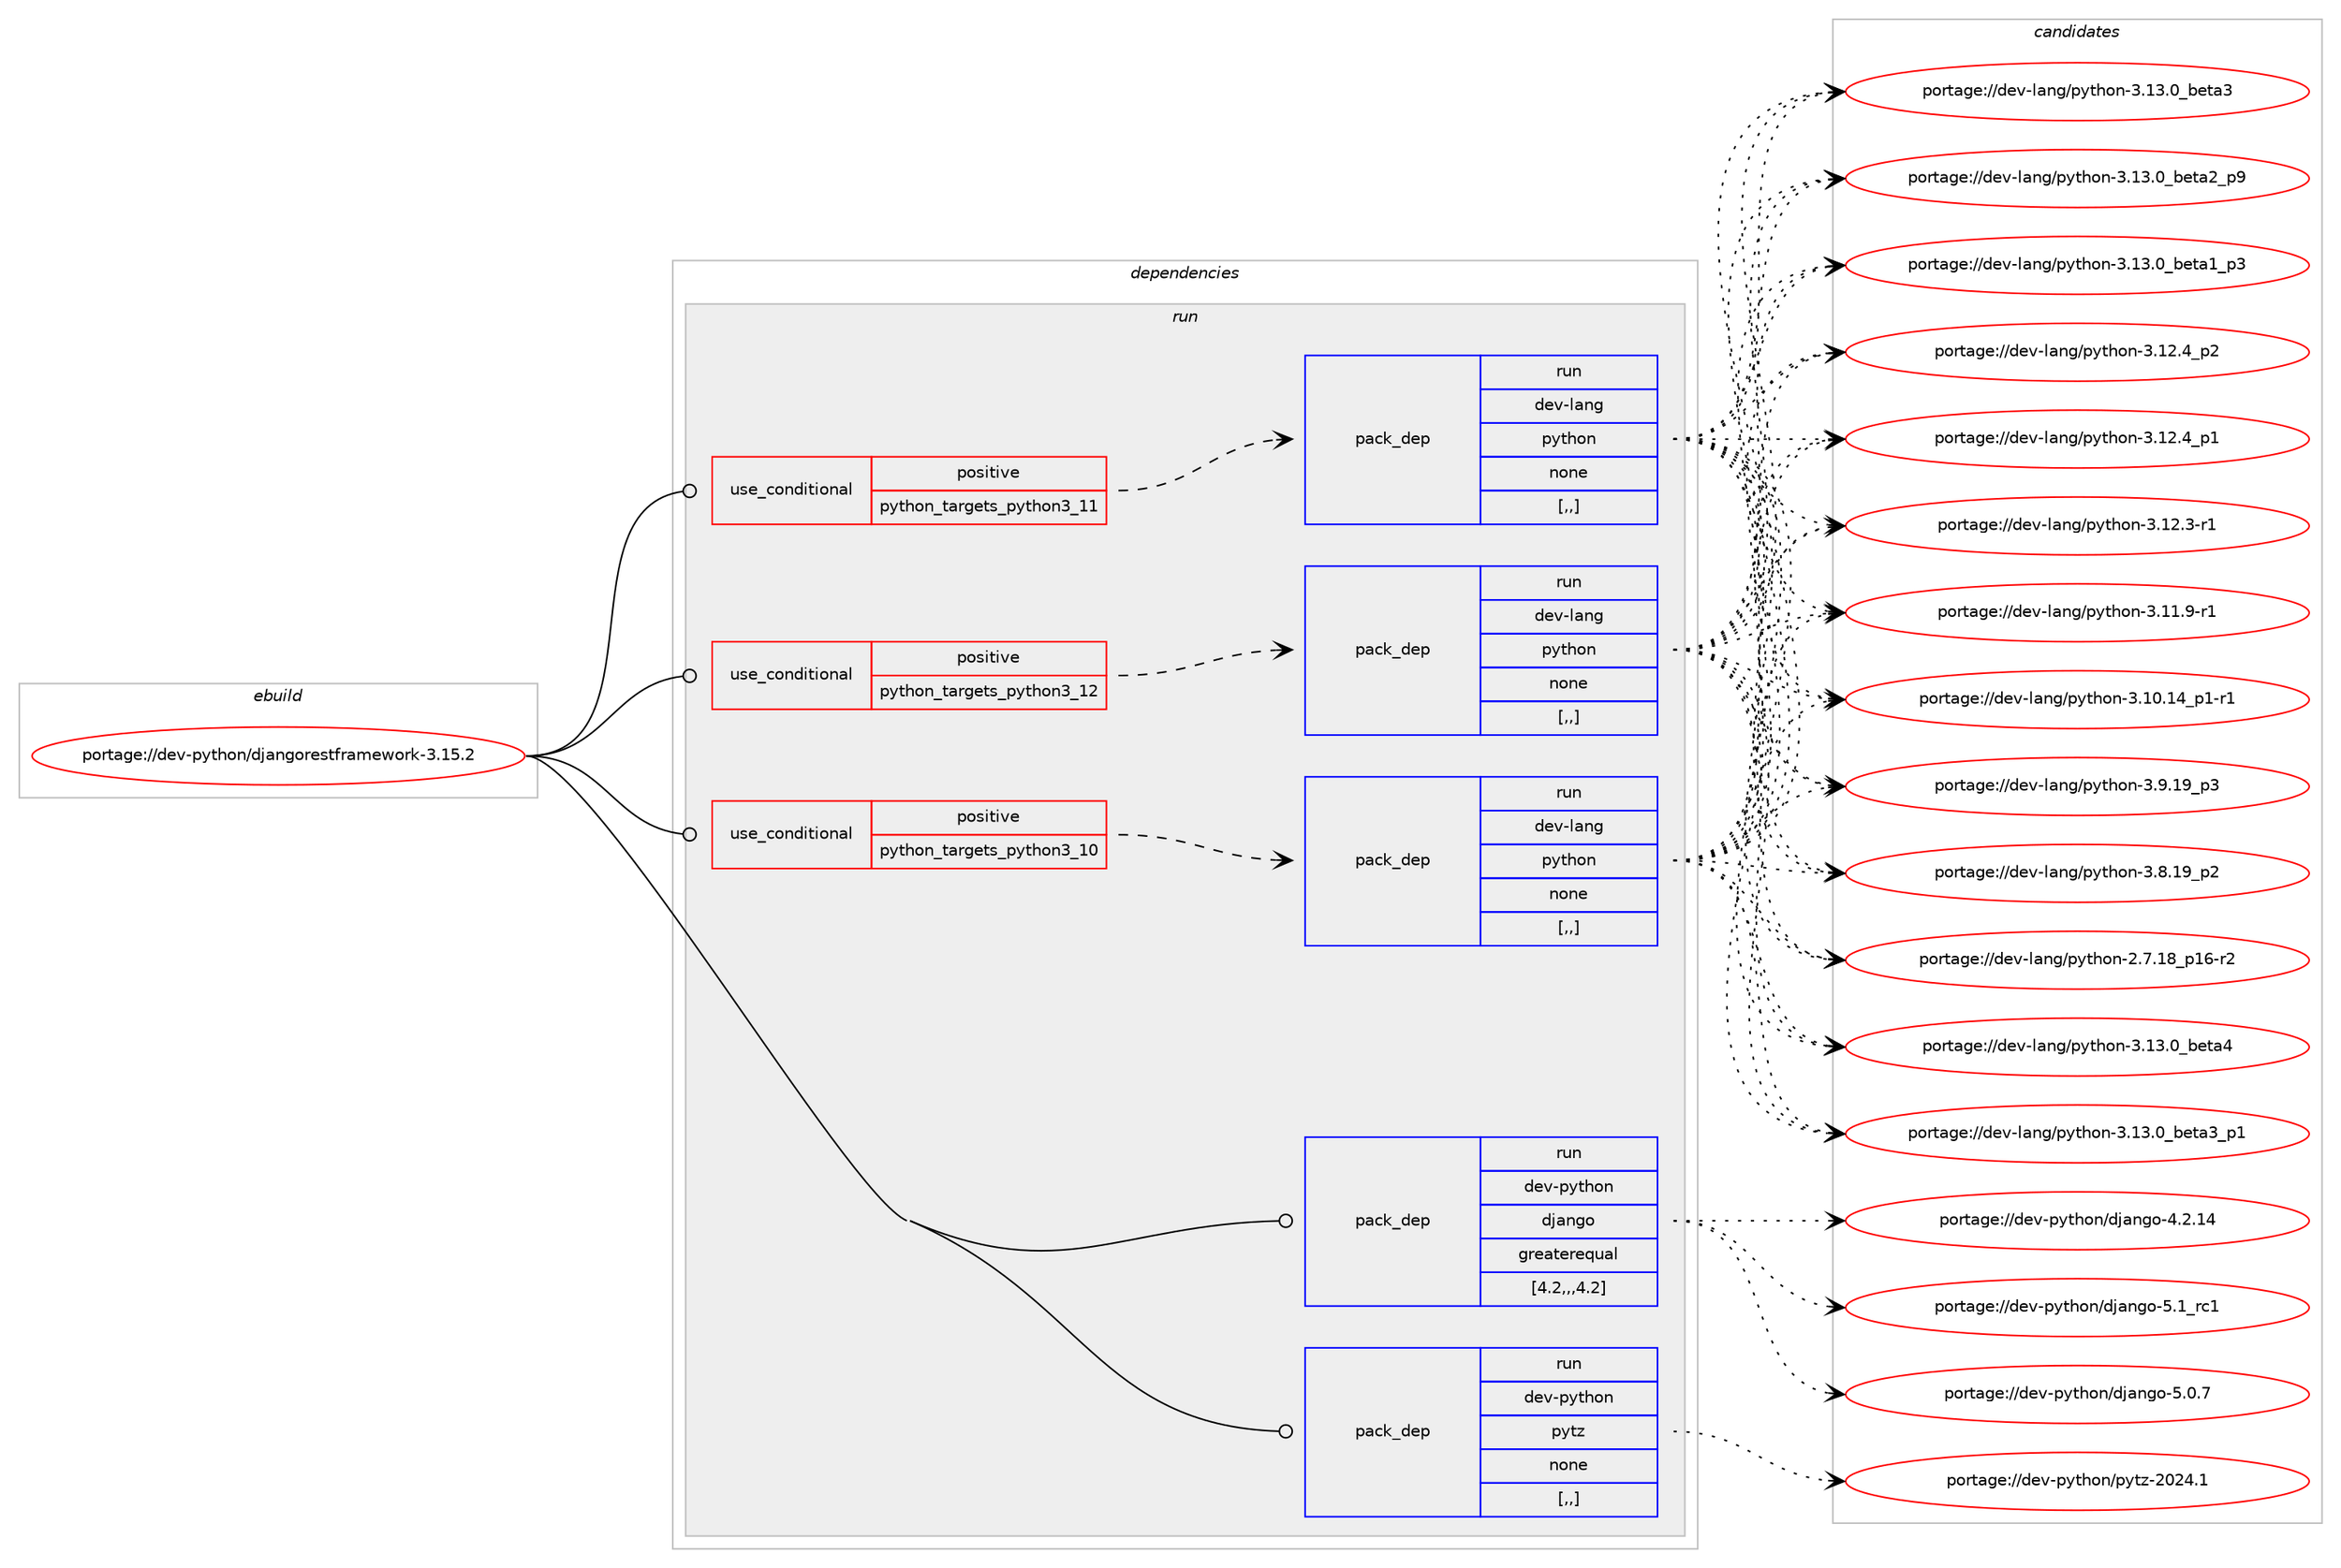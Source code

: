 digraph prolog {

# *************
# Graph options
# *************

newrank=true;
concentrate=true;
compound=true;
graph [rankdir=LR,fontname=Helvetica,fontsize=10,ranksep=1.5];#, ranksep=2.5, nodesep=0.2];
edge  [arrowhead=vee];
node  [fontname=Helvetica,fontsize=10];

# **********
# The ebuild
# **********

subgraph cluster_leftcol {
color=gray;
label=<<i>ebuild</i>>;
id [label="portage://dev-python/djangorestframework-3.15.2", color=red, width=4, href="../dev-python/djangorestframework-3.15.2.svg"];
}

# ****************
# The dependencies
# ****************

subgraph cluster_midcol {
color=gray;
label=<<i>dependencies</i>>;
subgraph cluster_compile {
fillcolor="#eeeeee";
style=filled;
label=<<i>compile</i>>;
}
subgraph cluster_compileandrun {
fillcolor="#eeeeee";
style=filled;
label=<<i>compile and run</i>>;
}
subgraph cluster_run {
fillcolor="#eeeeee";
style=filled;
label=<<i>run</i>>;
subgraph cond32502 {
dependency145736 [label=<<TABLE BORDER="0" CELLBORDER="1" CELLSPACING="0" CELLPADDING="4"><TR><TD ROWSPAN="3" CELLPADDING="10">use_conditional</TD></TR><TR><TD>positive</TD></TR><TR><TD>python_targets_python3_10</TD></TR></TABLE>>, shape=none, color=red];
subgraph pack111987 {
dependency145737 [label=<<TABLE BORDER="0" CELLBORDER="1" CELLSPACING="0" CELLPADDING="4" WIDTH="220"><TR><TD ROWSPAN="6" CELLPADDING="30">pack_dep</TD></TR><TR><TD WIDTH="110">run</TD></TR><TR><TD>dev-lang</TD></TR><TR><TD>python</TD></TR><TR><TD>none</TD></TR><TR><TD>[,,]</TD></TR></TABLE>>, shape=none, color=blue];
}
dependency145736:e -> dependency145737:w [weight=20,style="dashed",arrowhead="vee"];
}
id:e -> dependency145736:w [weight=20,style="solid",arrowhead="odot"];
subgraph cond32503 {
dependency145738 [label=<<TABLE BORDER="0" CELLBORDER="1" CELLSPACING="0" CELLPADDING="4"><TR><TD ROWSPAN="3" CELLPADDING="10">use_conditional</TD></TR><TR><TD>positive</TD></TR><TR><TD>python_targets_python3_11</TD></TR></TABLE>>, shape=none, color=red];
subgraph pack111988 {
dependency145739 [label=<<TABLE BORDER="0" CELLBORDER="1" CELLSPACING="0" CELLPADDING="4" WIDTH="220"><TR><TD ROWSPAN="6" CELLPADDING="30">pack_dep</TD></TR><TR><TD WIDTH="110">run</TD></TR><TR><TD>dev-lang</TD></TR><TR><TD>python</TD></TR><TR><TD>none</TD></TR><TR><TD>[,,]</TD></TR></TABLE>>, shape=none, color=blue];
}
dependency145738:e -> dependency145739:w [weight=20,style="dashed",arrowhead="vee"];
}
id:e -> dependency145738:w [weight=20,style="solid",arrowhead="odot"];
subgraph cond32504 {
dependency145740 [label=<<TABLE BORDER="0" CELLBORDER="1" CELLSPACING="0" CELLPADDING="4"><TR><TD ROWSPAN="3" CELLPADDING="10">use_conditional</TD></TR><TR><TD>positive</TD></TR><TR><TD>python_targets_python3_12</TD></TR></TABLE>>, shape=none, color=red];
subgraph pack111989 {
dependency145741 [label=<<TABLE BORDER="0" CELLBORDER="1" CELLSPACING="0" CELLPADDING="4" WIDTH="220"><TR><TD ROWSPAN="6" CELLPADDING="30">pack_dep</TD></TR><TR><TD WIDTH="110">run</TD></TR><TR><TD>dev-lang</TD></TR><TR><TD>python</TD></TR><TR><TD>none</TD></TR><TR><TD>[,,]</TD></TR></TABLE>>, shape=none, color=blue];
}
dependency145740:e -> dependency145741:w [weight=20,style="dashed",arrowhead="vee"];
}
id:e -> dependency145740:w [weight=20,style="solid",arrowhead="odot"];
subgraph pack111990 {
dependency145742 [label=<<TABLE BORDER="0" CELLBORDER="1" CELLSPACING="0" CELLPADDING="4" WIDTH="220"><TR><TD ROWSPAN="6" CELLPADDING="30">pack_dep</TD></TR><TR><TD WIDTH="110">run</TD></TR><TR><TD>dev-python</TD></TR><TR><TD>django</TD></TR><TR><TD>greaterequal</TD></TR><TR><TD>[4.2,,,4.2]</TD></TR></TABLE>>, shape=none, color=blue];
}
id:e -> dependency145742:w [weight=20,style="solid",arrowhead="odot"];
subgraph pack111991 {
dependency145743 [label=<<TABLE BORDER="0" CELLBORDER="1" CELLSPACING="0" CELLPADDING="4" WIDTH="220"><TR><TD ROWSPAN="6" CELLPADDING="30">pack_dep</TD></TR><TR><TD WIDTH="110">run</TD></TR><TR><TD>dev-python</TD></TR><TR><TD>pytz</TD></TR><TR><TD>none</TD></TR><TR><TD>[,,]</TD></TR></TABLE>>, shape=none, color=blue];
}
id:e -> dependency145743:w [weight=20,style="solid",arrowhead="odot"];
}
}

# **************
# The candidates
# **************

subgraph cluster_choices {
rank=same;
color=gray;
label=<<i>candidates</i>>;

subgraph choice111987 {
color=black;
nodesep=1;
choice1001011184510897110103471121211161041111104551464951464895981011169752 [label="portage://dev-lang/python-3.13.0_beta4", color=red, width=4,href="../dev-lang/python-3.13.0_beta4.svg"];
choice10010111845108971101034711212111610411111045514649514648959810111697519511249 [label="portage://dev-lang/python-3.13.0_beta3_p1", color=red, width=4,href="../dev-lang/python-3.13.0_beta3_p1.svg"];
choice1001011184510897110103471121211161041111104551464951464895981011169751 [label="portage://dev-lang/python-3.13.0_beta3", color=red, width=4,href="../dev-lang/python-3.13.0_beta3.svg"];
choice10010111845108971101034711212111610411111045514649514648959810111697509511257 [label="portage://dev-lang/python-3.13.0_beta2_p9", color=red, width=4,href="../dev-lang/python-3.13.0_beta2_p9.svg"];
choice10010111845108971101034711212111610411111045514649514648959810111697499511251 [label="portage://dev-lang/python-3.13.0_beta1_p3", color=red, width=4,href="../dev-lang/python-3.13.0_beta1_p3.svg"];
choice100101118451089711010347112121116104111110455146495046529511250 [label="portage://dev-lang/python-3.12.4_p2", color=red, width=4,href="../dev-lang/python-3.12.4_p2.svg"];
choice100101118451089711010347112121116104111110455146495046529511249 [label="portage://dev-lang/python-3.12.4_p1", color=red, width=4,href="../dev-lang/python-3.12.4_p1.svg"];
choice100101118451089711010347112121116104111110455146495046514511449 [label="portage://dev-lang/python-3.12.3-r1", color=red, width=4,href="../dev-lang/python-3.12.3-r1.svg"];
choice100101118451089711010347112121116104111110455146494946574511449 [label="portage://dev-lang/python-3.11.9-r1", color=red, width=4,href="../dev-lang/python-3.11.9-r1.svg"];
choice100101118451089711010347112121116104111110455146494846495295112494511449 [label="portage://dev-lang/python-3.10.14_p1-r1", color=red, width=4,href="../dev-lang/python-3.10.14_p1-r1.svg"];
choice100101118451089711010347112121116104111110455146574649579511251 [label="portage://dev-lang/python-3.9.19_p3", color=red, width=4,href="../dev-lang/python-3.9.19_p3.svg"];
choice100101118451089711010347112121116104111110455146564649579511250 [label="portage://dev-lang/python-3.8.19_p2", color=red, width=4,href="../dev-lang/python-3.8.19_p2.svg"];
choice100101118451089711010347112121116104111110455046554649569511249544511450 [label="portage://dev-lang/python-2.7.18_p16-r2", color=red, width=4,href="../dev-lang/python-2.7.18_p16-r2.svg"];
dependency145737:e -> choice1001011184510897110103471121211161041111104551464951464895981011169752:w [style=dotted,weight="100"];
dependency145737:e -> choice10010111845108971101034711212111610411111045514649514648959810111697519511249:w [style=dotted,weight="100"];
dependency145737:e -> choice1001011184510897110103471121211161041111104551464951464895981011169751:w [style=dotted,weight="100"];
dependency145737:e -> choice10010111845108971101034711212111610411111045514649514648959810111697509511257:w [style=dotted,weight="100"];
dependency145737:e -> choice10010111845108971101034711212111610411111045514649514648959810111697499511251:w [style=dotted,weight="100"];
dependency145737:e -> choice100101118451089711010347112121116104111110455146495046529511250:w [style=dotted,weight="100"];
dependency145737:e -> choice100101118451089711010347112121116104111110455146495046529511249:w [style=dotted,weight="100"];
dependency145737:e -> choice100101118451089711010347112121116104111110455146495046514511449:w [style=dotted,weight="100"];
dependency145737:e -> choice100101118451089711010347112121116104111110455146494946574511449:w [style=dotted,weight="100"];
dependency145737:e -> choice100101118451089711010347112121116104111110455146494846495295112494511449:w [style=dotted,weight="100"];
dependency145737:e -> choice100101118451089711010347112121116104111110455146574649579511251:w [style=dotted,weight="100"];
dependency145737:e -> choice100101118451089711010347112121116104111110455146564649579511250:w [style=dotted,weight="100"];
dependency145737:e -> choice100101118451089711010347112121116104111110455046554649569511249544511450:w [style=dotted,weight="100"];
}
subgraph choice111988 {
color=black;
nodesep=1;
choice1001011184510897110103471121211161041111104551464951464895981011169752 [label="portage://dev-lang/python-3.13.0_beta4", color=red, width=4,href="../dev-lang/python-3.13.0_beta4.svg"];
choice10010111845108971101034711212111610411111045514649514648959810111697519511249 [label="portage://dev-lang/python-3.13.0_beta3_p1", color=red, width=4,href="../dev-lang/python-3.13.0_beta3_p1.svg"];
choice1001011184510897110103471121211161041111104551464951464895981011169751 [label="portage://dev-lang/python-3.13.0_beta3", color=red, width=4,href="../dev-lang/python-3.13.0_beta3.svg"];
choice10010111845108971101034711212111610411111045514649514648959810111697509511257 [label="portage://dev-lang/python-3.13.0_beta2_p9", color=red, width=4,href="../dev-lang/python-3.13.0_beta2_p9.svg"];
choice10010111845108971101034711212111610411111045514649514648959810111697499511251 [label="portage://dev-lang/python-3.13.0_beta1_p3", color=red, width=4,href="../dev-lang/python-3.13.0_beta1_p3.svg"];
choice100101118451089711010347112121116104111110455146495046529511250 [label="portage://dev-lang/python-3.12.4_p2", color=red, width=4,href="../dev-lang/python-3.12.4_p2.svg"];
choice100101118451089711010347112121116104111110455146495046529511249 [label="portage://dev-lang/python-3.12.4_p1", color=red, width=4,href="../dev-lang/python-3.12.4_p1.svg"];
choice100101118451089711010347112121116104111110455146495046514511449 [label="portage://dev-lang/python-3.12.3-r1", color=red, width=4,href="../dev-lang/python-3.12.3-r1.svg"];
choice100101118451089711010347112121116104111110455146494946574511449 [label="portage://dev-lang/python-3.11.9-r1", color=red, width=4,href="../dev-lang/python-3.11.9-r1.svg"];
choice100101118451089711010347112121116104111110455146494846495295112494511449 [label="portage://dev-lang/python-3.10.14_p1-r1", color=red, width=4,href="../dev-lang/python-3.10.14_p1-r1.svg"];
choice100101118451089711010347112121116104111110455146574649579511251 [label="portage://dev-lang/python-3.9.19_p3", color=red, width=4,href="../dev-lang/python-3.9.19_p3.svg"];
choice100101118451089711010347112121116104111110455146564649579511250 [label="portage://dev-lang/python-3.8.19_p2", color=red, width=4,href="../dev-lang/python-3.8.19_p2.svg"];
choice100101118451089711010347112121116104111110455046554649569511249544511450 [label="portage://dev-lang/python-2.7.18_p16-r2", color=red, width=4,href="../dev-lang/python-2.7.18_p16-r2.svg"];
dependency145739:e -> choice1001011184510897110103471121211161041111104551464951464895981011169752:w [style=dotted,weight="100"];
dependency145739:e -> choice10010111845108971101034711212111610411111045514649514648959810111697519511249:w [style=dotted,weight="100"];
dependency145739:e -> choice1001011184510897110103471121211161041111104551464951464895981011169751:w [style=dotted,weight="100"];
dependency145739:e -> choice10010111845108971101034711212111610411111045514649514648959810111697509511257:w [style=dotted,weight="100"];
dependency145739:e -> choice10010111845108971101034711212111610411111045514649514648959810111697499511251:w [style=dotted,weight="100"];
dependency145739:e -> choice100101118451089711010347112121116104111110455146495046529511250:w [style=dotted,weight="100"];
dependency145739:e -> choice100101118451089711010347112121116104111110455146495046529511249:w [style=dotted,weight="100"];
dependency145739:e -> choice100101118451089711010347112121116104111110455146495046514511449:w [style=dotted,weight="100"];
dependency145739:e -> choice100101118451089711010347112121116104111110455146494946574511449:w [style=dotted,weight="100"];
dependency145739:e -> choice100101118451089711010347112121116104111110455146494846495295112494511449:w [style=dotted,weight="100"];
dependency145739:e -> choice100101118451089711010347112121116104111110455146574649579511251:w [style=dotted,weight="100"];
dependency145739:e -> choice100101118451089711010347112121116104111110455146564649579511250:w [style=dotted,weight="100"];
dependency145739:e -> choice100101118451089711010347112121116104111110455046554649569511249544511450:w [style=dotted,weight="100"];
}
subgraph choice111989 {
color=black;
nodesep=1;
choice1001011184510897110103471121211161041111104551464951464895981011169752 [label="portage://dev-lang/python-3.13.0_beta4", color=red, width=4,href="../dev-lang/python-3.13.0_beta4.svg"];
choice10010111845108971101034711212111610411111045514649514648959810111697519511249 [label="portage://dev-lang/python-3.13.0_beta3_p1", color=red, width=4,href="../dev-lang/python-3.13.0_beta3_p1.svg"];
choice1001011184510897110103471121211161041111104551464951464895981011169751 [label="portage://dev-lang/python-3.13.0_beta3", color=red, width=4,href="../dev-lang/python-3.13.0_beta3.svg"];
choice10010111845108971101034711212111610411111045514649514648959810111697509511257 [label="portage://dev-lang/python-3.13.0_beta2_p9", color=red, width=4,href="../dev-lang/python-3.13.0_beta2_p9.svg"];
choice10010111845108971101034711212111610411111045514649514648959810111697499511251 [label="portage://dev-lang/python-3.13.0_beta1_p3", color=red, width=4,href="../dev-lang/python-3.13.0_beta1_p3.svg"];
choice100101118451089711010347112121116104111110455146495046529511250 [label="portage://dev-lang/python-3.12.4_p2", color=red, width=4,href="../dev-lang/python-3.12.4_p2.svg"];
choice100101118451089711010347112121116104111110455146495046529511249 [label="portage://dev-lang/python-3.12.4_p1", color=red, width=4,href="../dev-lang/python-3.12.4_p1.svg"];
choice100101118451089711010347112121116104111110455146495046514511449 [label="portage://dev-lang/python-3.12.3-r1", color=red, width=4,href="../dev-lang/python-3.12.3-r1.svg"];
choice100101118451089711010347112121116104111110455146494946574511449 [label="portage://dev-lang/python-3.11.9-r1", color=red, width=4,href="../dev-lang/python-3.11.9-r1.svg"];
choice100101118451089711010347112121116104111110455146494846495295112494511449 [label="portage://dev-lang/python-3.10.14_p1-r1", color=red, width=4,href="../dev-lang/python-3.10.14_p1-r1.svg"];
choice100101118451089711010347112121116104111110455146574649579511251 [label="portage://dev-lang/python-3.9.19_p3", color=red, width=4,href="../dev-lang/python-3.9.19_p3.svg"];
choice100101118451089711010347112121116104111110455146564649579511250 [label="portage://dev-lang/python-3.8.19_p2", color=red, width=4,href="../dev-lang/python-3.8.19_p2.svg"];
choice100101118451089711010347112121116104111110455046554649569511249544511450 [label="portage://dev-lang/python-2.7.18_p16-r2", color=red, width=4,href="../dev-lang/python-2.7.18_p16-r2.svg"];
dependency145741:e -> choice1001011184510897110103471121211161041111104551464951464895981011169752:w [style=dotted,weight="100"];
dependency145741:e -> choice10010111845108971101034711212111610411111045514649514648959810111697519511249:w [style=dotted,weight="100"];
dependency145741:e -> choice1001011184510897110103471121211161041111104551464951464895981011169751:w [style=dotted,weight="100"];
dependency145741:e -> choice10010111845108971101034711212111610411111045514649514648959810111697509511257:w [style=dotted,weight="100"];
dependency145741:e -> choice10010111845108971101034711212111610411111045514649514648959810111697499511251:w [style=dotted,weight="100"];
dependency145741:e -> choice100101118451089711010347112121116104111110455146495046529511250:w [style=dotted,weight="100"];
dependency145741:e -> choice100101118451089711010347112121116104111110455146495046529511249:w [style=dotted,weight="100"];
dependency145741:e -> choice100101118451089711010347112121116104111110455146495046514511449:w [style=dotted,weight="100"];
dependency145741:e -> choice100101118451089711010347112121116104111110455146494946574511449:w [style=dotted,weight="100"];
dependency145741:e -> choice100101118451089711010347112121116104111110455146494846495295112494511449:w [style=dotted,weight="100"];
dependency145741:e -> choice100101118451089711010347112121116104111110455146574649579511251:w [style=dotted,weight="100"];
dependency145741:e -> choice100101118451089711010347112121116104111110455146564649579511250:w [style=dotted,weight="100"];
dependency145741:e -> choice100101118451089711010347112121116104111110455046554649569511249544511450:w [style=dotted,weight="100"];
}
subgraph choice111990 {
color=black;
nodesep=1;
choice10010111845112121116104111110471001069711010311145534649951149949 [label="portage://dev-python/django-5.1_rc1", color=red, width=4,href="../dev-python/django-5.1_rc1.svg"];
choice100101118451121211161041111104710010697110103111455346484655 [label="portage://dev-python/django-5.0.7", color=red, width=4,href="../dev-python/django-5.0.7.svg"];
choice10010111845112121116104111110471001069711010311145524650464952 [label="portage://dev-python/django-4.2.14", color=red, width=4,href="../dev-python/django-4.2.14.svg"];
dependency145742:e -> choice10010111845112121116104111110471001069711010311145534649951149949:w [style=dotted,weight="100"];
dependency145742:e -> choice100101118451121211161041111104710010697110103111455346484655:w [style=dotted,weight="100"];
dependency145742:e -> choice10010111845112121116104111110471001069711010311145524650464952:w [style=dotted,weight="100"];
}
subgraph choice111991 {
color=black;
nodesep=1;
choice100101118451121211161041111104711212111612245504850524649 [label="portage://dev-python/pytz-2024.1", color=red, width=4,href="../dev-python/pytz-2024.1.svg"];
dependency145743:e -> choice100101118451121211161041111104711212111612245504850524649:w [style=dotted,weight="100"];
}
}

}
